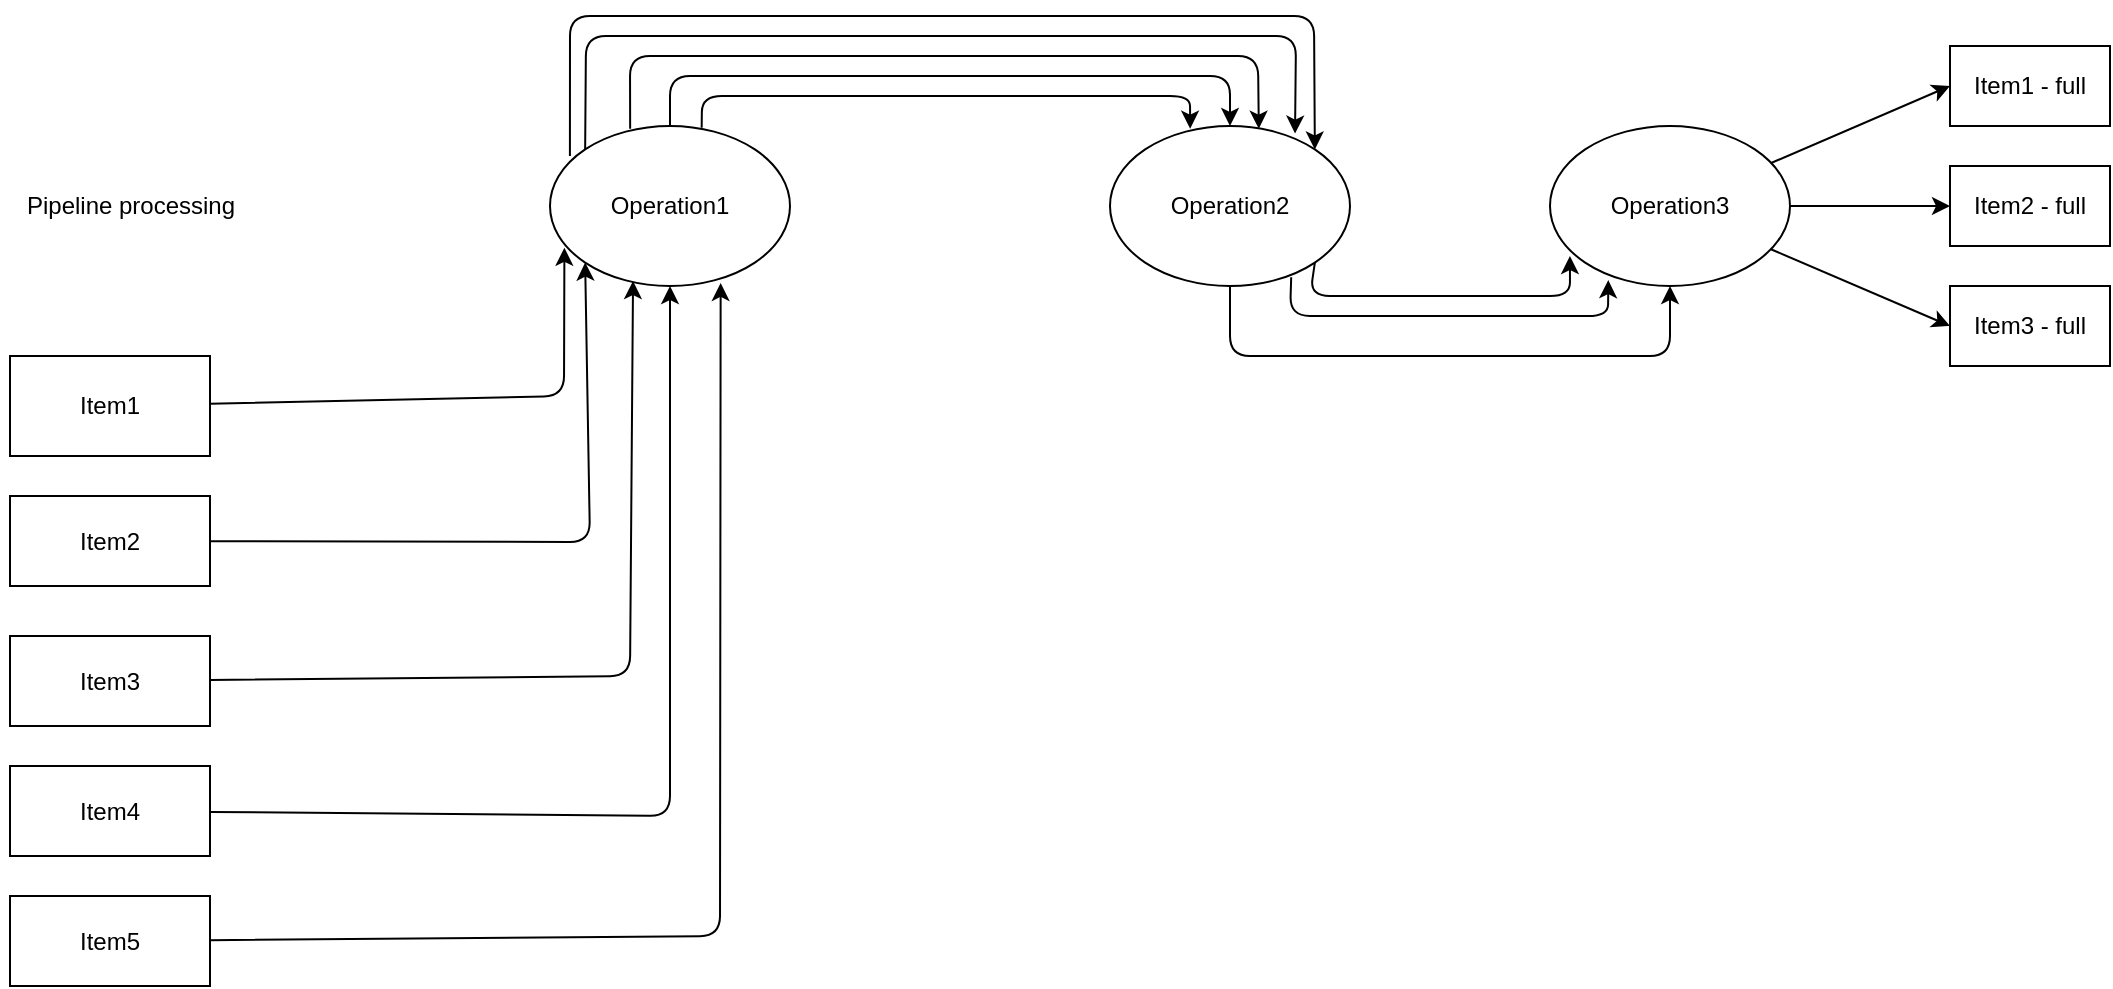 <mxfile>
    <diagram id="jK1F8D58ch56xzJ1OpHW" name="Page-1">
        <mxGraphModel dx="2334" dy="1076" grid="1" gridSize="10" guides="1" tooltips="1" connect="1" arrows="1" fold="1" page="1" pageScale="1" pageWidth="1100" pageHeight="850" math="0" shadow="0">
            <root>
                <mxCell id="0"/>
                <mxCell id="1" parent="0"/>
                <mxCell id="37" style="edgeStyle=none;html=1;entryX=0.06;entryY=0.761;entryDx=0;entryDy=0;entryPerimeter=0;" edge="1" parent="1" source="38" target="53">
                    <mxGeometry relative="1" as="geometry">
                        <Array as="points">
                            <mxPoint x="347" y="220"/>
                        </Array>
                    </mxGeometry>
                </mxCell>
                <mxCell id="38" value="Item1" style="rounded=0;whiteSpace=wrap;html=1;" vertex="1" parent="1">
                    <mxGeometry x="70" y="200" width="100" height="50" as="geometry"/>
                </mxCell>
                <mxCell id="39" style="edgeStyle=none;html=1;entryX=0.711;entryY=0.981;entryDx=0;entryDy=0;entryPerimeter=0;" edge="1" parent="1" source="40" target="53">
                    <mxGeometry relative="1" as="geometry">
                        <Array as="points">
                            <mxPoint x="425" y="490"/>
                        </Array>
                    </mxGeometry>
                </mxCell>
                <mxCell id="40" value="Item5" style="rounded=0;whiteSpace=wrap;html=1;" vertex="1" parent="1">
                    <mxGeometry x="70" y="470" width="100" height="45" as="geometry"/>
                </mxCell>
                <mxCell id="41" style="edgeStyle=none;html=1;entryX=0.5;entryY=1;entryDx=0;entryDy=0;" edge="1" parent="1" source="42" target="53">
                    <mxGeometry relative="1" as="geometry">
                        <Array as="points">
                            <mxPoint x="400" y="430"/>
                        </Array>
                    </mxGeometry>
                </mxCell>
                <mxCell id="42" value="Item4" style="rounded=0;whiteSpace=wrap;html=1;" vertex="1" parent="1">
                    <mxGeometry x="70" y="405" width="100" height="45" as="geometry"/>
                </mxCell>
                <mxCell id="43" style="edgeStyle=none;html=1;entryX=0.346;entryY=0.969;entryDx=0;entryDy=0;entryPerimeter=0;" edge="1" parent="1" source="44" target="53">
                    <mxGeometry relative="1" as="geometry">
                        <Array as="points">
                            <mxPoint x="380" y="360"/>
                        </Array>
                    </mxGeometry>
                </mxCell>
                <mxCell id="44" value="Item3" style="rounded=0;whiteSpace=wrap;html=1;" vertex="1" parent="1">
                    <mxGeometry x="70" y="340" width="100" height="45" as="geometry"/>
                </mxCell>
                <mxCell id="45" style="edgeStyle=none;html=1;entryX=0;entryY=1;entryDx=0;entryDy=0;" edge="1" parent="1" source="46" target="53">
                    <mxGeometry relative="1" as="geometry">
                        <Array as="points">
                            <mxPoint x="360" y="293"/>
                        </Array>
                    </mxGeometry>
                </mxCell>
                <mxCell id="46" value="Item2" style="rounded=0;whiteSpace=wrap;html=1;" vertex="1" parent="1">
                    <mxGeometry x="70" y="270" width="100" height="45" as="geometry"/>
                </mxCell>
                <mxCell id="47" value="Pipeline processing" style="text;html=1;align=center;verticalAlign=middle;resizable=0;points=[];autosize=1;strokeColor=none;fillColor=none;" vertex="1" parent="1">
                    <mxGeometry x="65" y="110" width="130" height="30" as="geometry"/>
                </mxCell>
                <mxCell id="48" style="edgeStyle=none;html=1;entryX=1;entryY=0;entryDx=0;entryDy=0;exitX=0.083;exitY=0.188;exitDx=0;exitDy=0;exitPerimeter=0;" edge="1" parent="1" source="53" target="57">
                    <mxGeometry relative="1" as="geometry">
                        <Array as="points">
                            <mxPoint x="350" y="30"/>
                            <mxPoint x="722" y="30"/>
                        </Array>
                    </mxGeometry>
                </mxCell>
                <mxCell id="49" style="edgeStyle=none;html=1;entryX=0.771;entryY=0.047;entryDx=0;entryDy=0;entryPerimeter=0;exitX=0;exitY=0;exitDx=0;exitDy=0;" edge="1" parent="1" source="53" target="57">
                    <mxGeometry relative="1" as="geometry">
                        <Array as="points">
                            <mxPoint x="358" y="40"/>
                            <mxPoint x="713" y="40"/>
                        </Array>
                    </mxGeometry>
                </mxCell>
                <mxCell id="50" style="edgeStyle=none;html=1;entryX=0.62;entryY=0.017;entryDx=0;entryDy=0;entryPerimeter=0;exitX=0.334;exitY=0.017;exitDx=0;exitDy=0;exitPerimeter=0;" edge="1" parent="1" source="53" target="57">
                    <mxGeometry relative="1" as="geometry">
                        <Array as="points">
                            <mxPoint x="380" y="50"/>
                            <mxPoint x="694" y="50"/>
                        </Array>
                    </mxGeometry>
                </mxCell>
                <mxCell id="51" style="edgeStyle=none;html=1;entryX=0.5;entryY=0;entryDx=0;entryDy=0;" edge="1" parent="1" source="53" target="57">
                    <mxGeometry relative="1" as="geometry">
                        <Array as="points">
                            <mxPoint x="400" y="60"/>
                            <mxPoint x="680" y="60"/>
                        </Array>
                    </mxGeometry>
                </mxCell>
                <mxCell id="52" style="edgeStyle=none;html=1;entryX=0.334;entryY=0.017;entryDx=0;entryDy=0;entryPerimeter=0;exitX=0.632;exitY=0.011;exitDx=0;exitDy=0;exitPerimeter=0;" edge="1" parent="1" source="53" target="57">
                    <mxGeometry relative="1" as="geometry">
                        <Array as="points">
                            <mxPoint x="416" y="70"/>
                            <mxPoint x="660" y="70"/>
                        </Array>
                    </mxGeometry>
                </mxCell>
                <mxCell id="53" value="Operation1" style="ellipse;whiteSpace=wrap;html=1;" vertex="1" parent="1">
                    <mxGeometry x="340" y="85" width="120" height="80" as="geometry"/>
                </mxCell>
                <mxCell id="54" style="edgeStyle=none;html=1;exitX=1;exitY=1;exitDx=0;exitDy=0;entryX=0.083;entryY=0.813;entryDx=0;entryDy=0;entryPerimeter=0;" edge="1" parent="1" source="57" target="61">
                    <mxGeometry relative="1" as="geometry">
                        <Array as="points">
                            <mxPoint x="720" y="170"/>
                            <mxPoint x="850" y="170"/>
                        </Array>
                    </mxGeometry>
                </mxCell>
                <mxCell id="55" style="edgeStyle=none;html=1;entryX=0.243;entryY=0.963;entryDx=0;entryDy=0;entryPerimeter=0;exitX=0.755;exitY=0.945;exitDx=0;exitDy=0;exitPerimeter=0;" edge="1" parent="1" source="57" target="61">
                    <mxGeometry relative="1" as="geometry">
                        <Array as="points">
                            <mxPoint x="710" y="180"/>
                            <mxPoint x="869" y="180"/>
                        </Array>
                    </mxGeometry>
                </mxCell>
                <mxCell id="56" style="edgeStyle=none;html=1;entryX=0.5;entryY=1;entryDx=0;entryDy=0;" edge="1" parent="1" source="57" target="61">
                    <mxGeometry relative="1" as="geometry">
                        <Array as="points">
                            <mxPoint x="680" y="200"/>
                            <mxPoint x="900" y="200"/>
                        </Array>
                    </mxGeometry>
                </mxCell>
                <mxCell id="57" value="Operation2" style="ellipse;whiteSpace=wrap;html=1;" vertex="1" parent="1">
                    <mxGeometry x="620" y="85" width="120" height="80" as="geometry"/>
                </mxCell>
                <mxCell id="58" style="edgeStyle=none;html=1;entryX=0;entryY=0.5;entryDx=0;entryDy=0;" edge="1" parent="1" source="61" target="62">
                    <mxGeometry relative="1" as="geometry">
                        <mxPoint x="1060" y="90" as="targetPoint"/>
                    </mxGeometry>
                </mxCell>
                <mxCell id="59" style="edgeStyle=none;html=1;entryX=0;entryY=0.5;entryDx=0;entryDy=0;" edge="1" parent="1" source="61" target="64">
                    <mxGeometry relative="1" as="geometry">
                        <mxPoint x="1060" y="160" as="targetPoint"/>
                    </mxGeometry>
                </mxCell>
                <mxCell id="60" style="edgeStyle=none;html=1;entryX=0;entryY=0.5;entryDx=0;entryDy=0;" edge="1" parent="1" source="61" target="63">
                    <mxGeometry relative="1" as="geometry">
                        <mxPoint x="1060" y="125" as="targetPoint"/>
                    </mxGeometry>
                </mxCell>
                <mxCell id="61" value="Operation3" style="ellipse;whiteSpace=wrap;html=1;" vertex="1" parent="1">
                    <mxGeometry x="840" y="85" width="120" height="80" as="geometry"/>
                </mxCell>
                <mxCell id="62" value="Item1 - full" style="rounded=0;whiteSpace=wrap;html=1;" vertex="1" parent="1">
                    <mxGeometry x="1040" y="45" width="80" height="40" as="geometry"/>
                </mxCell>
                <mxCell id="63" value="Item2 - full" style="rounded=0;whiteSpace=wrap;html=1;" vertex="1" parent="1">
                    <mxGeometry x="1040" y="105" width="80" height="40" as="geometry"/>
                </mxCell>
                <mxCell id="64" value="Item3 - full" style="rounded=0;whiteSpace=wrap;html=1;" vertex="1" parent="1">
                    <mxGeometry x="1040" y="165" width="80" height="40" as="geometry"/>
                </mxCell>
            </root>
        </mxGraphModel>
    </diagram>
    <diagram id="6MeCY5WTZH0LwfVsi5jG" name="Page-2">
        <mxGraphModel dx="1610" dy="742" grid="1" gridSize="10" guides="1" tooltips="1" connect="1" arrows="1" fold="1" page="1" pageScale="1" pageWidth="1100" pageHeight="850" math="0" shadow="0">
            <root>
                <mxCell id="0"/>
                <mxCell id="1" parent="0"/>
                <mxCell id="8quzg5BxPYVhQEgC3BWZ-12" style="edgeStyle=none;html=1;entryX=0;entryY=0.5;entryDx=0;entryDy=0;" edge="1" parent="1" source="8quzg5BxPYVhQEgC3BWZ-1" target="8quzg5BxPYVhQEgC3BWZ-3">
                    <mxGeometry relative="1" as="geometry">
                        <Array as="points">
                            <mxPoint x="250" y="225"/>
                            <mxPoint x="250" y="363"/>
                        </Array>
                    </mxGeometry>
                </mxCell>
                <mxCell id="8quzg5BxPYVhQEgC3BWZ-1" value="Item1" style="rounded=0;whiteSpace=wrap;html=1;" vertex="1" parent="1">
                    <mxGeometry x="70" y="200" width="100" height="50" as="geometry"/>
                </mxCell>
                <mxCell id="8quzg5BxPYVhQEgC3BWZ-24" style="edgeStyle=none;html=1;entryX=0;entryY=0.5;entryDx=0;entryDy=0;" edge="1" parent="1" source="8quzg5BxPYVhQEgC3BWZ-3" target="8quzg5BxPYVhQEgC3BWZ-19">
                    <mxGeometry relative="1" as="geometry">
                        <Array as="points">
                            <mxPoint x="450" y="360"/>
                            <mxPoint x="450" y="225"/>
                        </Array>
                    </mxGeometry>
                </mxCell>
                <mxCell id="8quzg5BxPYVhQEgC3BWZ-25" style="edgeStyle=none;html=1;entryX=0;entryY=0.5;entryDx=0;entryDy=0;" edge="1" parent="1" source="8quzg5BxPYVhQEgC3BWZ-3" target="8quzg5BxPYVhQEgC3BWZ-23">
                    <mxGeometry relative="1" as="geometry">
                        <Array as="points">
                            <mxPoint x="450" y="363"/>
                            <mxPoint x="450" y="293"/>
                        </Array>
                    </mxGeometry>
                </mxCell>
                <mxCell id="8quzg5BxPYVhQEgC3BWZ-26" style="edgeStyle=none;html=1;entryX=0;entryY=0.5;entryDx=0;entryDy=0;" edge="1" parent="1" source="8quzg5BxPYVhQEgC3BWZ-3" target="8quzg5BxPYVhQEgC3BWZ-22">
                    <mxGeometry relative="1" as="geometry"/>
                </mxCell>
                <mxCell id="8quzg5BxPYVhQEgC3BWZ-27" style="edgeStyle=none;html=1;entryX=0;entryY=0.5;entryDx=0;entryDy=0;" edge="1" parent="1" source="8quzg5BxPYVhQEgC3BWZ-3" target="8quzg5BxPYVhQEgC3BWZ-21">
                    <mxGeometry relative="1" as="geometry">
                        <Array as="points">
                            <mxPoint x="450" y="363"/>
                            <mxPoint x="450" y="430"/>
                        </Array>
                    </mxGeometry>
                </mxCell>
                <mxCell id="8quzg5BxPYVhQEgC3BWZ-28" style="edgeStyle=none;html=1;entryX=0;entryY=0.5;entryDx=0;entryDy=0;" edge="1" parent="1" source="8quzg5BxPYVhQEgC3BWZ-3" target="8quzg5BxPYVhQEgC3BWZ-20">
                    <mxGeometry relative="1" as="geometry">
                        <Array as="points">
                            <mxPoint x="450" y="363"/>
                            <mxPoint x="450" y="490"/>
                        </Array>
                    </mxGeometry>
                </mxCell>
                <mxCell id="8quzg5BxPYVhQEgC3BWZ-3" value="Operation1" style="ellipse;whiteSpace=wrap;html=1;" vertex="1" parent="1">
                    <mxGeometry x="300" y="322.5" width="120" height="80" as="geometry"/>
                </mxCell>
                <mxCell id="8quzg5BxPYVhQEgC3BWZ-18" style="edgeStyle=none;html=1;entryX=0;entryY=0.5;entryDx=0;entryDy=0;" edge="1" parent="1" source="8quzg5BxPYVhQEgC3BWZ-5" target="8quzg5BxPYVhQEgC3BWZ-3">
                    <mxGeometry relative="1" as="geometry">
                        <Array as="points">
                            <mxPoint x="250" y="490"/>
                            <mxPoint x="250" y="360"/>
                        </Array>
                    </mxGeometry>
                </mxCell>
                <mxCell id="8quzg5BxPYVhQEgC3BWZ-5" value="Item5" style="rounded=0;whiteSpace=wrap;html=1;" vertex="1" parent="1">
                    <mxGeometry x="70" y="470" width="100" height="45" as="geometry"/>
                </mxCell>
                <mxCell id="8quzg5BxPYVhQEgC3BWZ-17" style="edgeStyle=none;html=1;entryX=0;entryY=0.5;entryDx=0;entryDy=0;" edge="1" parent="1" source="8quzg5BxPYVhQEgC3BWZ-6" target="8quzg5BxPYVhQEgC3BWZ-3">
                    <mxGeometry relative="1" as="geometry">
                        <Array as="points">
                            <mxPoint x="250" y="430"/>
                            <mxPoint x="250" y="360"/>
                        </Array>
                    </mxGeometry>
                </mxCell>
                <mxCell id="8quzg5BxPYVhQEgC3BWZ-6" value="Item4" style="rounded=0;whiteSpace=wrap;html=1;" vertex="1" parent="1">
                    <mxGeometry x="70" y="405" width="100" height="45" as="geometry"/>
                </mxCell>
                <mxCell id="8quzg5BxPYVhQEgC3BWZ-16" style="edgeStyle=none;html=1;entryX=0;entryY=0.5;entryDx=0;entryDy=0;" edge="1" parent="1" source="8quzg5BxPYVhQEgC3BWZ-7" target="8quzg5BxPYVhQEgC3BWZ-3">
                    <mxGeometry relative="1" as="geometry"/>
                </mxCell>
                <mxCell id="8quzg5BxPYVhQEgC3BWZ-7" value="Item3" style="rounded=0;whiteSpace=wrap;html=1;" vertex="1" parent="1">
                    <mxGeometry x="70" y="340" width="100" height="45" as="geometry"/>
                </mxCell>
                <mxCell id="8quzg5BxPYVhQEgC3BWZ-15" style="edgeStyle=none;html=1;entryX=0;entryY=0.5;entryDx=0;entryDy=0;" edge="1" parent="1" source="8quzg5BxPYVhQEgC3BWZ-8" target="8quzg5BxPYVhQEgC3BWZ-3">
                    <mxGeometry relative="1" as="geometry">
                        <Array as="points">
                            <mxPoint x="250" y="290"/>
                            <mxPoint x="250" y="363"/>
                        </Array>
                    </mxGeometry>
                </mxCell>
                <mxCell id="8quzg5BxPYVhQEgC3BWZ-8" value="Item2" style="rounded=0;whiteSpace=wrap;html=1;" vertex="1" parent="1">
                    <mxGeometry x="70" y="270" width="100" height="45" as="geometry"/>
                </mxCell>
                <mxCell id="8quzg5BxPYVhQEgC3BWZ-9" value="Procedure processing" style="text;html=1;align=center;verticalAlign=middle;resizable=0;points=[];autosize=1;strokeColor=none;fillColor=none;" vertex="1" parent="1">
                    <mxGeometry x="60" y="110" width="140" height="30" as="geometry"/>
                </mxCell>
                <mxCell id="8quzg5BxPYVhQEgC3BWZ-19" value="Op1 Item1" style="rounded=0;whiteSpace=wrap;html=1;" vertex="1" parent="1">
                    <mxGeometry x="490" y="200" width="100" height="50" as="geometry"/>
                </mxCell>
                <mxCell id="8quzg5BxPYVhQEgC3BWZ-20" value="Op1 Item5" style="rounded=0;whiteSpace=wrap;html=1;" vertex="1" parent="1">
                    <mxGeometry x="490" y="470" width="100" height="45" as="geometry"/>
                </mxCell>
                <mxCell id="8quzg5BxPYVhQEgC3BWZ-21" value="Op1 Item4" style="rounded=0;whiteSpace=wrap;html=1;" vertex="1" parent="1">
                    <mxGeometry x="490" y="405" width="100" height="45" as="geometry"/>
                </mxCell>
                <mxCell id="8quzg5BxPYVhQEgC3BWZ-22" value="Op1 Item3" style="rounded=0;whiteSpace=wrap;html=1;" vertex="1" parent="1">
                    <mxGeometry x="490" y="340" width="100" height="45" as="geometry"/>
                </mxCell>
                <mxCell id="8quzg5BxPYVhQEgC3BWZ-23" value="Op1 Item2" style="rounded=0;whiteSpace=wrap;html=1;" vertex="1" parent="1">
                    <mxGeometry x="490" y="270" width="100" height="45" as="geometry"/>
                </mxCell>
                <mxCell id="8quzg5BxPYVhQEgC3BWZ-30" style="edgeStyle=none;html=1;entryX=0;entryY=0.5;entryDx=0;entryDy=0;" edge="1" parent="1" source="8quzg5BxPYVhQEgC3BWZ-34" target="8quzg5BxPYVhQEgC3BWZ-39">
                    <mxGeometry relative="1" as="geometry">
                        <Array as="points">
                            <mxPoint x="870" y="368"/>
                            <mxPoint x="870" y="298"/>
                        </Array>
                    </mxGeometry>
                </mxCell>
                <mxCell id="8quzg5BxPYVhQEgC3BWZ-31" style="edgeStyle=none;html=1;entryX=0;entryY=0.5;entryDx=0;entryDy=0;" edge="1" parent="1" source="8quzg5BxPYVhQEgC3BWZ-34" target="8quzg5BxPYVhQEgC3BWZ-38">
                    <mxGeometry relative="1" as="geometry"/>
                </mxCell>
                <mxCell id="8quzg5BxPYVhQEgC3BWZ-32" style="edgeStyle=none;html=1;entryX=0;entryY=0.5;entryDx=0;entryDy=0;" edge="1" parent="1" source="8quzg5BxPYVhQEgC3BWZ-34" target="8quzg5BxPYVhQEgC3BWZ-37">
                    <mxGeometry relative="1" as="geometry">
                        <Array as="points">
                            <mxPoint x="870" y="368"/>
                            <mxPoint x="870" y="435"/>
                        </Array>
                    </mxGeometry>
                </mxCell>
                <mxCell id="8quzg5BxPYVhQEgC3BWZ-34" value="Operation2" style="ellipse;whiteSpace=wrap;html=1;" vertex="1" parent="1">
                    <mxGeometry x="720" y="327.5" width="120" height="80" as="geometry"/>
                </mxCell>
                <mxCell id="8quzg5BxPYVhQEgC3BWZ-54" style="edgeStyle=none;html=1;entryX=0;entryY=0.5;entryDx=0;entryDy=0;" edge="1" parent="1" source="8quzg5BxPYVhQEgC3BWZ-37" target="8quzg5BxPYVhQEgC3BWZ-48">
                    <mxGeometry relative="1" as="geometry">
                        <Array as="points">
                            <mxPoint x="1040" y="430"/>
                            <mxPoint x="1040" y="365"/>
                        </Array>
                    </mxGeometry>
                </mxCell>
                <mxCell id="8quzg5BxPYVhQEgC3BWZ-37" value="Op2 Item4" style="rounded=0;whiteSpace=wrap;html=1;" vertex="1" parent="1">
                    <mxGeometry x="910" y="410" width="100" height="45" as="geometry"/>
                </mxCell>
                <mxCell id="8quzg5BxPYVhQEgC3BWZ-53" style="edgeStyle=none;html=1;entryX=0;entryY=0.5;entryDx=0;entryDy=0;" edge="1" parent="1" source="8quzg5BxPYVhQEgC3BWZ-38" target="8quzg5BxPYVhQEgC3BWZ-48">
                    <mxGeometry relative="1" as="geometry"/>
                </mxCell>
                <mxCell id="8quzg5BxPYVhQEgC3BWZ-38" value="Op2 Item3" style="rounded=0;whiteSpace=wrap;html=1;" vertex="1" parent="1">
                    <mxGeometry x="910" y="345" width="100" height="45" as="geometry"/>
                </mxCell>
                <mxCell id="8quzg5BxPYVhQEgC3BWZ-52" style="edgeStyle=none;html=1;entryX=0;entryY=0.5;entryDx=0;entryDy=0;" edge="1" parent="1" source="8quzg5BxPYVhQEgC3BWZ-39" target="8quzg5BxPYVhQEgC3BWZ-48">
                    <mxGeometry relative="1" as="geometry">
                        <Array as="points">
                            <mxPoint x="1040" y="300"/>
                            <mxPoint x="1040" y="365"/>
                        </Array>
                    </mxGeometry>
                </mxCell>
                <mxCell id="8quzg5BxPYVhQEgC3BWZ-39" value="Op2 Item2" style="rounded=0;whiteSpace=wrap;html=1;" vertex="1" parent="1">
                    <mxGeometry x="910" y="275" width="100" height="45" as="geometry"/>
                </mxCell>
                <mxCell id="8quzg5BxPYVhQEgC3BWZ-40" style="edgeStyle=none;html=1;entryX=0;entryY=0.5;entryDx=0;entryDy=0;" edge="1" parent="1">
                    <mxGeometry relative="1" as="geometry">
                        <mxPoint x="590" y="229.23" as="sourcePoint"/>
                        <mxPoint x="720" y="366.73" as="targetPoint"/>
                        <Array as="points">
                            <mxPoint x="670" y="229.23"/>
                            <mxPoint x="670" y="367.23"/>
                        </Array>
                    </mxGeometry>
                </mxCell>
                <mxCell id="8quzg5BxPYVhQEgC3BWZ-41" style="edgeStyle=none;html=1;entryX=0;entryY=0.5;entryDx=0;entryDy=0;" edge="1" parent="1">
                    <mxGeometry relative="1" as="geometry">
                        <mxPoint x="590" y="495.768" as="sourcePoint"/>
                        <mxPoint x="720" y="366.73" as="targetPoint"/>
                        <Array as="points">
                            <mxPoint x="670" y="494.23"/>
                            <mxPoint x="670" y="364.23"/>
                        </Array>
                    </mxGeometry>
                </mxCell>
                <mxCell id="8quzg5BxPYVhQEgC3BWZ-42" style="edgeStyle=none;html=1;entryX=0;entryY=0.5;entryDx=0;entryDy=0;" edge="1" parent="1">
                    <mxGeometry relative="1" as="geometry">
                        <mxPoint x="590" y="432.692" as="sourcePoint"/>
                        <mxPoint x="720" y="366.73" as="targetPoint"/>
                        <Array as="points">
                            <mxPoint x="670" y="434.23"/>
                            <mxPoint x="670" y="364.23"/>
                        </Array>
                    </mxGeometry>
                </mxCell>
                <mxCell id="8quzg5BxPYVhQEgC3BWZ-43" style="edgeStyle=none;html=1;entryX=0;entryY=0.5;entryDx=0;entryDy=0;" edge="1" parent="1">
                    <mxGeometry relative="1" as="geometry">
                        <mxPoint x="590" y="366.73" as="sourcePoint"/>
                        <mxPoint x="720" y="366.73" as="targetPoint"/>
                    </mxGeometry>
                </mxCell>
                <mxCell id="8quzg5BxPYVhQEgC3BWZ-44" style="edgeStyle=none;html=1;entryX=0;entryY=0.5;entryDx=0;entryDy=0;" edge="1" parent="1">
                    <mxGeometry relative="1" as="geometry">
                        <mxPoint x="590" y="295.768" as="sourcePoint"/>
                        <mxPoint x="720" y="366.73" as="targetPoint"/>
                        <Array as="points">
                            <mxPoint x="670" y="294.23"/>
                            <mxPoint x="670" y="367.23"/>
                        </Array>
                    </mxGeometry>
                </mxCell>
                <mxCell id="8quzg5BxPYVhQEgC3BWZ-45" style="edgeStyle=none;html=1;entryX=0;entryY=0.5;entryDx=0;entryDy=0;" edge="1" parent="1" source="8quzg5BxPYVhQEgC3BWZ-48" target="8quzg5BxPYVhQEgC3BWZ-51">
                    <mxGeometry relative="1" as="geometry">
                        <Array as="points">
                            <mxPoint x="1220" y="365.5"/>
                            <mxPoint x="1220" y="295.5"/>
                        </Array>
                    </mxGeometry>
                </mxCell>
                <mxCell id="8quzg5BxPYVhQEgC3BWZ-46" style="edgeStyle=none;html=1;entryX=0;entryY=0.5;entryDx=0;entryDy=0;" edge="1" parent="1" source="8quzg5BxPYVhQEgC3BWZ-48" target="8quzg5BxPYVhQEgC3BWZ-50">
                    <mxGeometry relative="1" as="geometry"/>
                </mxCell>
                <mxCell id="8quzg5BxPYVhQEgC3BWZ-47" style="edgeStyle=none;html=1;entryX=0;entryY=0.5;entryDx=0;entryDy=0;" edge="1" parent="1" source="8quzg5BxPYVhQEgC3BWZ-48" target="8quzg5BxPYVhQEgC3BWZ-49">
                    <mxGeometry relative="1" as="geometry">
                        <Array as="points">
                            <mxPoint x="1220" y="365.5"/>
                            <mxPoint x="1220" y="432.5"/>
                        </Array>
                    </mxGeometry>
                </mxCell>
                <mxCell id="8quzg5BxPYVhQEgC3BWZ-48" value="Operation3" style="ellipse;whiteSpace=wrap;html=1;" vertex="1" parent="1">
                    <mxGeometry x="1070" y="325" width="120" height="80" as="geometry"/>
                </mxCell>
                <mxCell id="8quzg5BxPYVhQEgC3BWZ-49" value="Op3 Item4" style="rounded=0;whiteSpace=wrap;html=1;" vertex="1" parent="1">
                    <mxGeometry x="1260" y="407.5" width="100" height="45" as="geometry"/>
                </mxCell>
                <mxCell id="8quzg5BxPYVhQEgC3BWZ-50" value="Op3 Item3" style="rounded=0;whiteSpace=wrap;html=1;" vertex="1" parent="1">
                    <mxGeometry x="1260" y="342.5" width="100" height="45" as="geometry"/>
                </mxCell>
                <mxCell id="8quzg5BxPYVhQEgC3BWZ-51" value="Op3 Item2" style="rounded=0;whiteSpace=wrap;html=1;" vertex="1" parent="1">
                    <mxGeometry x="1260" y="272.5" width="100" height="45" as="geometry"/>
                </mxCell>
            </root>
        </mxGraphModel>
    </diagram>
    <diagram id="Nrs07S07hvPGXZep5dZ7" name="Page-3">
        <mxGraphModel dx="1334" dy="615" grid="1" gridSize="10" guides="1" tooltips="1" connect="1" arrows="1" fold="1" page="1" pageScale="1" pageWidth="1100" pageHeight="850" math="0" shadow="0">
            <root>
                <mxCell id="0"/>
                <mxCell id="1" parent="0"/>
                <mxCell id="EQDI3kT7bLAgFb61joBJ-48" style="edgeStyle=none;html=1;entryX=0.06;entryY=0.761;entryDx=0;entryDy=0;entryPerimeter=0;" edge="1" parent="1" source="EQDI3kT7bLAgFb61joBJ-2" target="EQDI3kT7bLAgFb61joBJ-45">
                    <mxGeometry relative="1" as="geometry">
                        <Array as="points">
                            <mxPoint x="347" y="220"/>
                        </Array>
                    </mxGeometry>
                </mxCell>
                <mxCell id="EQDI3kT7bLAgFb61joBJ-2" value="Item1" style="rounded=0;whiteSpace=wrap;html=1;" vertex="1" parent="1">
                    <mxGeometry x="70" y="200" width="100" height="50" as="geometry"/>
                </mxCell>
                <mxCell id="EQDI3kT7bLAgFb61joBJ-58" style="edgeStyle=none;html=1;entryX=0.711;entryY=0.981;entryDx=0;entryDy=0;entryPerimeter=0;" edge="1" parent="1" source="EQDI3kT7bLAgFb61joBJ-10" target="EQDI3kT7bLAgFb61joBJ-45">
                    <mxGeometry relative="1" as="geometry">
                        <Array as="points">
                            <mxPoint x="425" y="490"/>
                        </Array>
                    </mxGeometry>
                </mxCell>
                <mxCell id="EQDI3kT7bLAgFb61joBJ-10" value="Item5" style="rounded=0;whiteSpace=wrap;html=1;" vertex="1" parent="1">
                    <mxGeometry x="70" y="470" width="100" height="45" as="geometry"/>
                </mxCell>
                <mxCell id="EQDI3kT7bLAgFb61joBJ-56" style="edgeStyle=none;html=1;entryX=0.5;entryY=1;entryDx=0;entryDy=0;" edge="1" parent="1" source="EQDI3kT7bLAgFb61joBJ-12" target="EQDI3kT7bLAgFb61joBJ-45">
                    <mxGeometry relative="1" as="geometry">
                        <Array as="points">
                            <mxPoint x="400" y="430"/>
                        </Array>
                    </mxGeometry>
                </mxCell>
                <mxCell id="EQDI3kT7bLAgFb61joBJ-12" value="Item4" style="rounded=0;whiteSpace=wrap;html=1;" vertex="1" parent="1">
                    <mxGeometry x="70" y="405" width="100" height="45" as="geometry"/>
                </mxCell>
                <mxCell id="EQDI3kT7bLAgFb61joBJ-54" style="edgeStyle=none;html=1;entryX=0.346;entryY=0.969;entryDx=0;entryDy=0;entryPerimeter=0;" edge="1" parent="1" source="EQDI3kT7bLAgFb61joBJ-14" target="EQDI3kT7bLAgFb61joBJ-45">
                    <mxGeometry relative="1" as="geometry">
                        <Array as="points">
                            <mxPoint x="380" y="360"/>
                        </Array>
                    </mxGeometry>
                </mxCell>
                <mxCell id="EQDI3kT7bLAgFb61joBJ-14" value="Item3" style="rounded=0;whiteSpace=wrap;html=1;" vertex="1" parent="1">
                    <mxGeometry x="70" y="340" width="100" height="45" as="geometry"/>
                </mxCell>
                <mxCell id="EQDI3kT7bLAgFb61joBJ-52" style="edgeStyle=none;html=1;entryX=0;entryY=1;entryDx=0;entryDy=0;" edge="1" parent="1" source="EQDI3kT7bLAgFb61joBJ-16" target="EQDI3kT7bLAgFb61joBJ-45">
                    <mxGeometry relative="1" as="geometry">
                        <Array as="points">
                            <mxPoint x="360" y="293"/>
                        </Array>
                    </mxGeometry>
                </mxCell>
                <mxCell id="EQDI3kT7bLAgFb61joBJ-16" value="Item2" style="rounded=0;whiteSpace=wrap;html=1;" vertex="1" parent="1">
                    <mxGeometry x="70" y="270" width="100" height="45" as="geometry"/>
                </mxCell>
                <mxCell id="EQDI3kT7bLAgFb61joBJ-17" value="Pipeline processing" style="text;html=1;align=center;verticalAlign=middle;resizable=0;points=[];autosize=1;strokeColor=none;fillColor=none;" vertex="1" parent="1">
                    <mxGeometry x="65" y="110" width="130" height="30" as="geometry"/>
                </mxCell>
                <mxCell id="EQDI3kT7bLAgFb61joBJ-51" style="edgeStyle=none;html=1;entryX=1;entryY=0;entryDx=0;entryDy=0;exitX=0.083;exitY=0.188;exitDx=0;exitDy=0;exitPerimeter=0;" edge="1" parent="1" source="EQDI3kT7bLAgFb61joBJ-45" target="EQDI3kT7bLAgFb61joBJ-46">
                    <mxGeometry relative="1" as="geometry">
                        <Array as="points">
                            <mxPoint x="350" y="30"/>
                            <mxPoint x="722" y="30"/>
                        </Array>
                    </mxGeometry>
                </mxCell>
                <mxCell id="EQDI3kT7bLAgFb61joBJ-53" style="edgeStyle=none;html=1;entryX=0.771;entryY=0.047;entryDx=0;entryDy=0;entryPerimeter=0;exitX=0;exitY=0;exitDx=0;exitDy=0;" edge="1" parent="1" source="EQDI3kT7bLAgFb61joBJ-45" target="EQDI3kT7bLAgFb61joBJ-46">
                    <mxGeometry relative="1" as="geometry">
                        <Array as="points">
                            <mxPoint x="358" y="40"/>
                            <mxPoint x="713" y="40"/>
                        </Array>
                    </mxGeometry>
                </mxCell>
                <mxCell id="EQDI3kT7bLAgFb61joBJ-55" style="edgeStyle=none;html=1;entryX=0.62;entryY=0.017;entryDx=0;entryDy=0;entryPerimeter=0;exitX=0.334;exitY=0.017;exitDx=0;exitDy=0;exitPerimeter=0;" edge="1" parent="1" source="EQDI3kT7bLAgFb61joBJ-45" target="EQDI3kT7bLAgFb61joBJ-46">
                    <mxGeometry relative="1" as="geometry">
                        <Array as="points">
                            <mxPoint x="380" y="50"/>
                            <mxPoint x="694" y="50"/>
                        </Array>
                    </mxGeometry>
                </mxCell>
                <mxCell id="EQDI3kT7bLAgFb61joBJ-57" style="edgeStyle=none;html=1;entryX=0.5;entryY=0;entryDx=0;entryDy=0;" edge="1" parent="1" source="EQDI3kT7bLAgFb61joBJ-45" target="EQDI3kT7bLAgFb61joBJ-46">
                    <mxGeometry relative="1" as="geometry">
                        <Array as="points">
                            <mxPoint x="400" y="60"/>
                            <mxPoint x="680" y="60"/>
                        </Array>
                    </mxGeometry>
                </mxCell>
                <mxCell id="EQDI3kT7bLAgFb61joBJ-59" style="edgeStyle=none;html=1;entryX=0.334;entryY=0.017;entryDx=0;entryDy=0;entryPerimeter=0;exitX=0.632;exitY=0.011;exitDx=0;exitDy=0;exitPerimeter=0;" edge="1" parent="1" source="EQDI3kT7bLAgFb61joBJ-45" target="EQDI3kT7bLAgFb61joBJ-46">
                    <mxGeometry relative="1" as="geometry">
                        <Array as="points">
                            <mxPoint x="416" y="70"/>
                            <mxPoint x="660" y="70"/>
                        </Array>
                    </mxGeometry>
                </mxCell>
                <mxCell id="EQDI3kT7bLAgFb61joBJ-45" value="Operation1" style="ellipse;whiteSpace=wrap;html=1;" vertex="1" parent="1">
                    <mxGeometry x="340" y="85" width="120" height="80" as="geometry"/>
                </mxCell>
                <mxCell id="EQDI3kT7bLAgFb61joBJ-60" style="edgeStyle=none;html=1;exitX=1;exitY=1;exitDx=0;exitDy=0;entryX=0.083;entryY=0.813;entryDx=0;entryDy=0;entryPerimeter=0;" edge="1" parent="1" source="EQDI3kT7bLAgFb61joBJ-46" target="EQDI3kT7bLAgFb61joBJ-47">
                    <mxGeometry relative="1" as="geometry">
                        <Array as="points">
                            <mxPoint x="720" y="170"/>
                            <mxPoint x="850" y="170"/>
                        </Array>
                    </mxGeometry>
                </mxCell>
                <mxCell id="EQDI3kT7bLAgFb61joBJ-61" style="edgeStyle=none;html=1;entryX=0.243;entryY=0.963;entryDx=0;entryDy=0;entryPerimeter=0;exitX=0.755;exitY=0.945;exitDx=0;exitDy=0;exitPerimeter=0;" edge="1" parent="1" source="EQDI3kT7bLAgFb61joBJ-46" target="EQDI3kT7bLAgFb61joBJ-47">
                    <mxGeometry relative="1" as="geometry">
                        <Array as="points">
                            <mxPoint x="710" y="180"/>
                            <mxPoint x="869" y="180"/>
                        </Array>
                    </mxGeometry>
                </mxCell>
                <mxCell id="EQDI3kT7bLAgFb61joBJ-62" style="edgeStyle=none;html=1;entryX=0.5;entryY=1;entryDx=0;entryDy=0;" edge="1" parent="1" source="EQDI3kT7bLAgFb61joBJ-46" target="EQDI3kT7bLAgFb61joBJ-47">
                    <mxGeometry relative="1" as="geometry">
                        <Array as="points">
                            <mxPoint x="680" y="200"/>
                            <mxPoint x="900" y="200"/>
                        </Array>
                    </mxGeometry>
                </mxCell>
                <mxCell id="EQDI3kT7bLAgFb61joBJ-46" value="Operation2" style="ellipse;whiteSpace=wrap;html=1;" vertex="1" parent="1">
                    <mxGeometry x="620" y="85" width="120" height="80" as="geometry"/>
                </mxCell>
                <mxCell id="EQDI3kT7bLAgFb61joBJ-63" style="edgeStyle=none;html=1;entryX=0;entryY=0.5;entryDx=0;entryDy=0;" edge="1" parent="1" source="EQDI3kT7bLAgFb61joBJ-47" target="EQDI3kT7bLAgFb61joBJ-66">
                    <mxGeometry relative="1" as="geometry">
                        <mxPoint x="1060" y="90" as="targetPoint"/>
                    </mxGeometry>
                </mxCell>
                <mxCell id="EQDI3kT7bLAgFb61joBJ-64" style="edgeStyle=none;html=1;entryX=0;entryY=0.5;entryDx=0;entryDy=0;" edge="1" parent="1" source="EQDI3kT7bLAgFb61joBJ-47" target="EQDI3kT7bLAgFb61joBJ-69">
                    <mxGeometry relative="1" as="geometry">
                        <mxPoint x="1060" y="160" as="targetPoint"/>
                    </mxGeometry>
                </mxCell>
                <mxCell id="EQDI3kT7bLAgFb61joBJ-65" style="edgeStyle=none;html=1;entryX=0;entryY=0.5;entryDx=0;entryDy=0;" edge="1" parent="1" source="EQDI3kT7bLAgFb61joBJ-47" target="EQDI3kT7bLAgFb61joBJ-68">
                    <mxGeometry relative="1" as="geometry">
                        <mxPoint x="1060" y="125" as="targetPoint"/>
                    </mxGeometry>
                </mxCell>
                <mxCell id="EQDI3kT7bLAgFb61joBJ-47" value="Operation3" style="ellipse;whiteSpace=wrap;html=1;" vertex="1" parent="1">
                    <mxGeometry x="840" y="85" width="120" height="80" as="geometry"/>
                </mxCell>
                <mxCell id="EQDI3kT7bLAgFb61joBJ-66" value="Item1 - full" style="rounded=0;whiteSpace=wrap;html=1;" vertex="1" parent="1">
                    <mxGeometry x="1040" y="45" width="80" height="40" as="geometry"/>
                </mxCell>
                <mxCell id="EQDI3kT7bLAgFb61joBJ-68" value="Item2 - full" style="rounded=0;whiteSpace=wrap;html=1;" vertex="1" parent="1">
                    <mxGeometry x="1040" y="105" width="80" height="40" as="geometry"/>
                </mxCell>
                <mxCell id="EQDI3kT7bLAgFb61joBJ-69" value="Item3 - full" style="rounded=0;whiteSpace=wrap;html=1;" vertex="1" parent="1">
                    <mxGeometry x="1040" y="165" width="80" height="40" as="geometry"/>
                </mxCell>
            </root>
        </mxGraphModel>
    </diagram>
</mxfile>